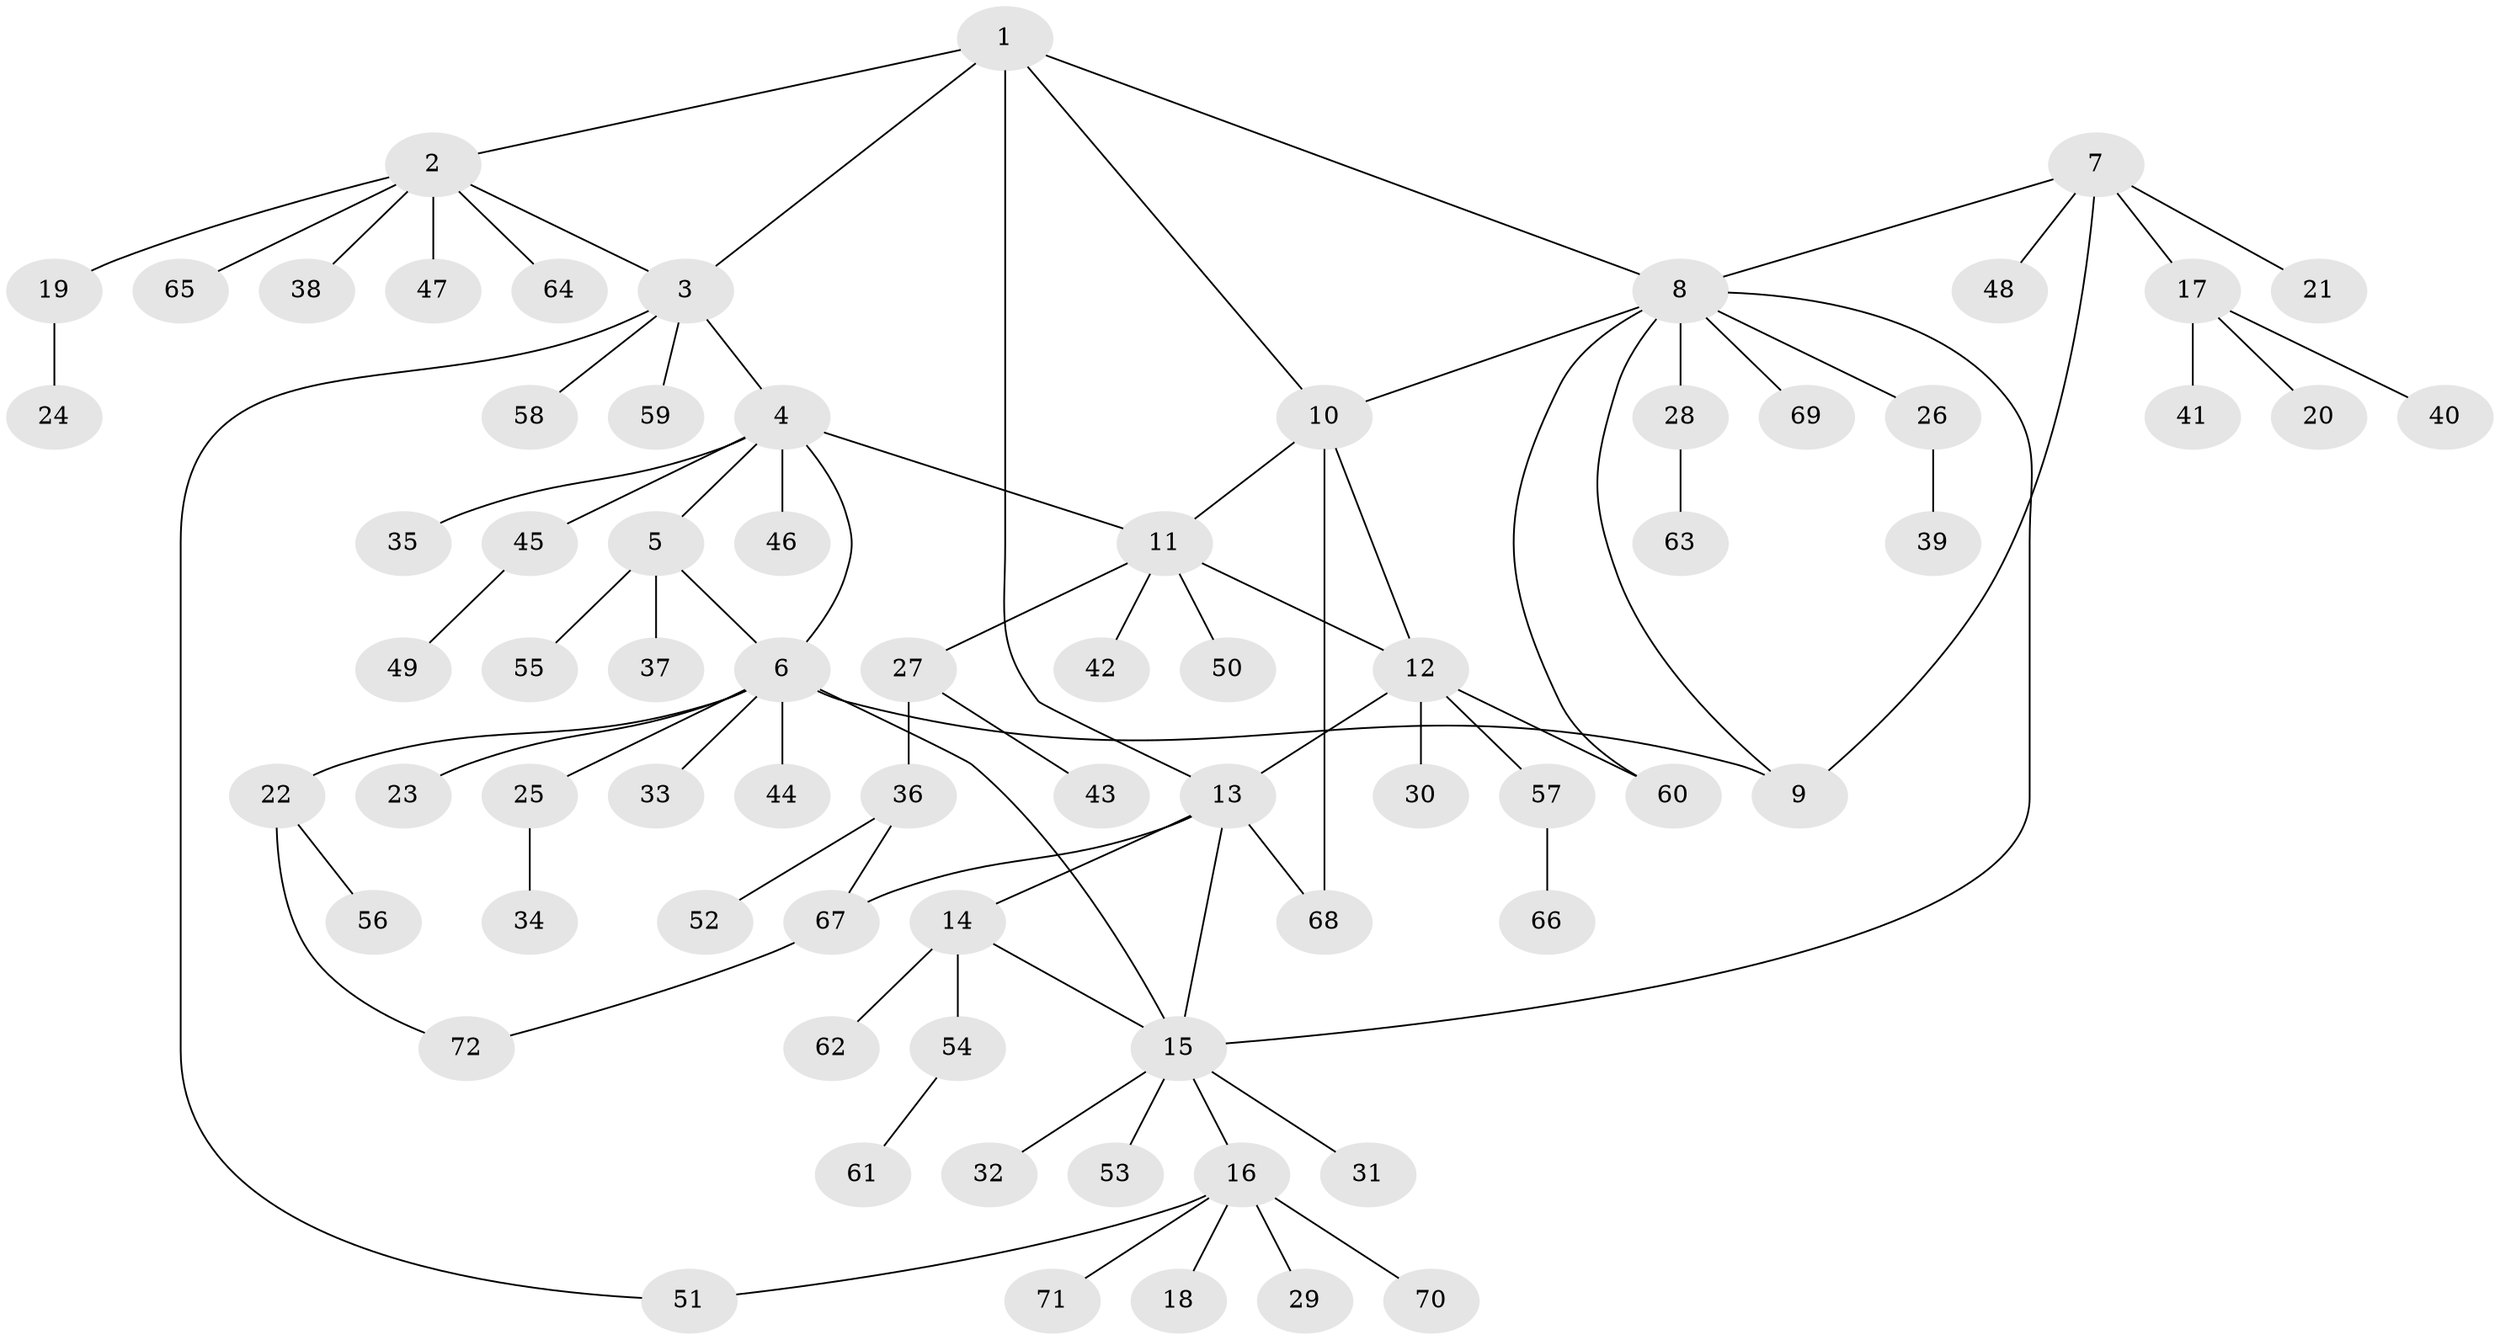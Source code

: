 // coarse degree distribution, {1: 0.4090909090909091, 5: 0.09090909090909091, 2: 0.13636363636363635, 3: 0.13636363636363635, 4: 0.13636363636363635, 8: 0.045454545454545456, 6: 0.045454545454545456}
// Generated by graph-tools (version 1.1) at 2025/37/03/04/25 23:37:41]
// undirected, 72 vertices, 87 edges
graph export_dot {
  node [color=gray90,style=filled];
  1;
  2;
  3;
  4;
  5;
  6;
  7;
  8;
  9;
  10;
  11;
  12;
  13;
  14;
  15;
  16;
  17;
  18;
  19;
  20;
  21;
  22;
  23;
  24;
  25;
  26;
  27;
  28;
  29;
  30;
  31;
  32;
  33;
  34;
  35;
  36;
  37;
  38;
  39;
  40;
  41;
  42;
  43;
  44;
  45;
  46;
  47;
  48;
  49;
  50;
  51;
  52;
  53;
  54;
  55;
  56;
  57;
  58;
  59;
  60;
  61;
  62;
  63;
  64;
  65;
  66;
  67;
  68;
  69;
  70;
  71;
  72;
  1 -- 2;
  1 -- 3;
  1 -- 8;
  1 -- 10;
  1 -- 13;
  2 -- 3;
  2 -- 19;
  2 -- 38;
  2 -- 47;
  2 -- 64;
  2 -- 65;
  3 -- 4;
  3 -- 51;
  3 -- 58;
  3 -- 59;
  4 -- 5;
  4 -- 6;
  4 -- 11;
  4 -- 35;
  4 -- 45;
  4 -- 46;
  5 -- 6;
  5 -- 37;
  5 -- 55;
  6 -- 9;
  6 -- 15;
  6 -- 22;
  6 -- 23;
  6 -- 25;
  6 -- 33;
  6 -- 44;
  7 -- 8;
  7 -- 9;
  7 -- 17;
  7 -- 21;
  7 -- 48;
  8 -- 9;
  8 -- 10;
  8 -- 15;
  8 -- 26;
  8 -- 28;
  8 -- 60;
  8 -- 69;
  10 -- 11;
  10 -- 12;
  10 -- 68;
  11 -- 12;
  11 -- 27;
  11 -- 42;
  11 -- 50;
  12 -- 13;
  12 -- 30;
  12 -- 57;
  12 -- 60;
  13 -- 14;
  13 -- 15;
  13 -- 67;
  13 -- 68;
  14 -- 15;
  14 -- 54;
  14 -- 62;
  15 -- 16;
  15 -- 31;
  15 -- 32;
  15 -- 53;
  16 -- 18;
  16 -- 29;
  16 -- 51;
  16 -- 70;
  16 -- 71;
  17 -- 20;
  17 -- 40;
  17 -- 41;
  19 -- 24;
  22 -- 56;
  22 -- 72;
  25 -- 34;
  26 -- 39;
  27 -- 36;
  27 -- 43;
  28 -- 63;
  36 -- 52;
  36 -- 67;
  45 -- 49;
  54 -- 61;
  57 -- 66;
  67 -- 72;
}
